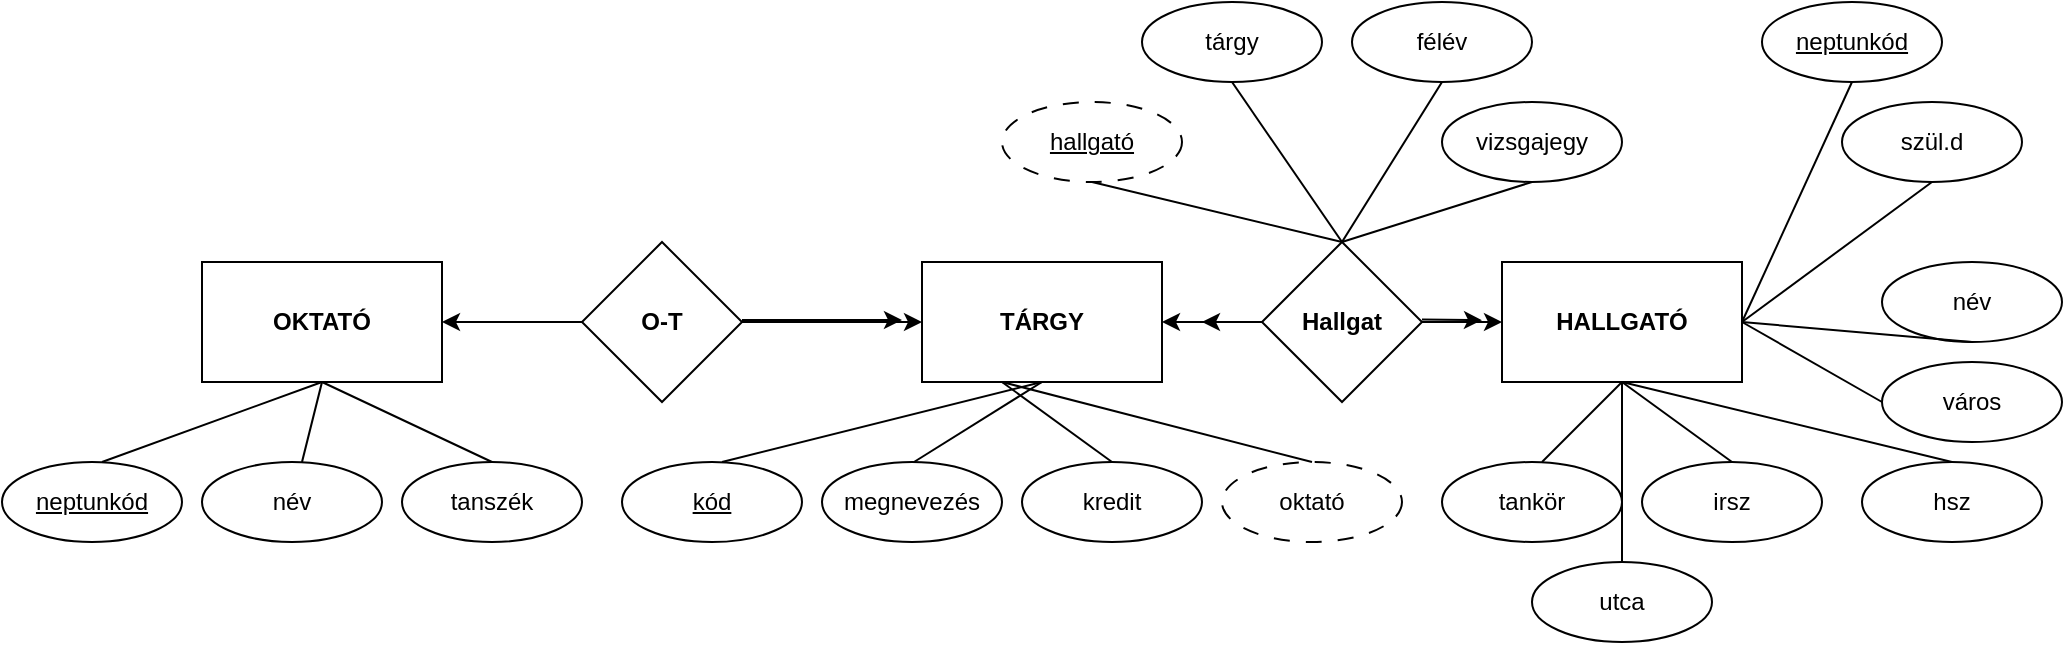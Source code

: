 <mxfile version="26.1.0">
  <diagram name="1 oldal" id="oMGVUJyiJwaWxYiyplLb">
    <mxGraphModel dx="1861" dy="446" grid="1" gridSize="10" guides="1" tooltips="1" connect="1" arrows="1" fold="1" page="1" pageScale="1" pageWidth="827" pageHeight="1169" math="0" shadow="0">
      <root>
        <mxCell id="0" />
        <mxCell id="1" parent="0" />
        <mxCell id="iWLkqDdQegFxzLYMM2PU-1" value="&lt;b&gt;OKTATÓ&lt;/b&gt;" style="rounded=0;whiteSpace=wrap;html=1;" parent="1" vertex="1">
          <mxGeometry x="70" y="180" width="120" height="60" as="geometry" />
        </mxCell>
        <mxCell id="iWLkqDdQegFxzLYMM2PU-3" value="&lt;b&gt;HALLGATÓ&lt;/b&gt;" style="rounded=0;whiteSpace=wrap;html=1;" parent="1" vertex="1">
          <mxGeometry x="720" y="180" width="120" height="60" as="geometry" />
        </mxCell>
        <mxCell id="iWLkqDdQegFxzLYMM2PU-4" value="&lt;b&gt;TÁRGY&lt;/b&gt;" style="rounded=0;whiteSpace=wrap;html=1;" parent="1" vertex="1">
          <mxGeometry x="430" y="180" width="120" height="60" as="geometry" />
        </mxCell>
        <mxCell id="iWLkqDdQegFxzLYMM2PU-5" value="&lt;u&gt;neptunkód&lt;/u&gt;" style="ellipse;whiteSpace=wrap;html=1;" parent="1" vertex="1">
          <mxGeometry x="-30" y="280" width="90" height="40" as="geometry" />
        </mxCell>
        <mxCell id="iWLkqDdQegFxzLYMM2PU-6" value="név" style="ellipse;whiteSpace=wrap;html=1;" parent="1" vertex="1">
          <mxGeometry x="70" y="280" width="90" height="40" as="geometry" />
        </mxCell>
        <mxCell id="iWLkqDdQegFxzLYMM2PU-7" value="tanszék" style="ellipse;whiteSpace=wrap;html=1;" parent="1" vertex="1">
          <mxGeometry x="170" y="280" width="90" height="40" as="geometry" />
        </mxCell>
        <mxCell id="iWLkqDdQegFxzLYMM2PU-13" value="&lt;u&gt;kód&lt;/u&gt;" style="ellipse;whiteSpace=wrap;html=1;" parent="1" vertex="1">
          <mxGeometry x="280" y="280" width="90" height="40" as="geometry" />
        </mxCell>
        <mxCell id="iWLkqDdQegFxzLYMM2PU-14" value="megnevezés" style="ellipse;whiteSpace=wrap;html=1;" parent="1" vertex="1">
          <mxGeometry x="380" y="280" width="90" height="40" as="geometry" />
        </mxCell>
        <mxCell id="iWLkqDdQegFxzLYMM2PU-15" value="kredit" style="ellipse;whiteSpace=wrap;html=1;" parent="1" vertex="1">
          <mxGeometry x="480" y="280" width="90" height="40" as="geometry" />
        </mxCell>
        <mxCell id="iWLkqDdQegFxzLYMM2PU-16" value="oktató" style="ellipse;whiteSpace=wrap;html=1;dashed=1;dashPattern=8 8;" parent="1" vertex="1">
          <mxGeometry x="580" y="280" width="90" height="40" as="geometry" />
        </mxCell>
        <mxCell id="iWLkqDdQegFxzLYMM2PU-17" value="" style="endArrow=none;html=1;rounded=0;entryX=0.5;entryY=1;entryDx=0;entryDy=0;" parent="1" target="iWLkqDdQegFxzLYMM2PU-4" edge="1">
          <mxGeometry width="50" height="50" relative="1" as="geometry">
            <mxPoint x="330" y="280" as="sourcePoint" />
            <mxPoint x="380" y="230" as="targetPoint" />
          </mxGeometry>
        </mxCell>
        <mxCell id="7Zk75_uXPzXArcEgxiuG-1" value="&lt;u&gt;hallgató&lt;/u&gt;" style="ellipse;whiteSpace=wrap;html=1;dashed=1;dashPattern=8 8;" parent="1" vertex="1">
          <mxGeometry x="470" y="100" width="90" height="40" as="geometry" />
        </mxCell>
        <mxCell id="7Zk75_uXPzXArcEgxiuG-2" value="tárgy" style="ellipse;whiteSpace=wrap;html=1;" parent="1" vertex="1">
          <mxGeometry x="540" y="50" width="90" height="40" as="geometry" />
        </mxCell>
        <mxCell id="7Zk75_uXPzXArcEgxiuG-3" value="félév" style="ellipse;whiteSpace=wrap;html=1;" parent="1" vertex="1">
          <mxGeometry x="645" y="50" width="90" height="40" as="geometry" />
        </mxCell>
        <mxCell id="7Zk75_uXPzXArcEgxiuG-4" value="vizsgajegy" style="ellipse;whiteSpace=wrap;html=1;" parent="1" vertex="1">
          <mxGeometry x="690" y="100" width="90" height="40" as="geometry" />
        </mxCell>
        <mxCell id="7Zk75_uXPzXArcEgxiuG-8" value="&lt;u&gt;neptunkód&lt;/u&gt;" style="ellipse;whiteSpace=wrap;html=1;" parent="1" vertex="1">
          <mxGeometry x="850" y="50" width="90" height="40" as="geometry" />
        </mxCell>
        <mxCell id="7Zk75_uXPzXArcEgxiuG-9" value="név" style="ellipse;whiteSpace=wrap;html=1;" parent="1" vertex="1">
          <mxGeometry x="910" y="180" width="90" height="40" as="geometry" />
        </mxCell>
        <mxCell id="7Zk75_uXPzXArcEgxiuG-10" value="szül.d" style="ellipse;whiteSpace=wrap;html=1;" parent="1" vertex="1">
          <mxGeometry x="890" y="100" width="90" height="40" as="geometry" />
        </mxCell>
        <mxCell id="7Zk75_uXPzXArcEgxiuG-11" value="tankör" style="ellipse;whiteSpace=wrap;html=1;" parent="1" vertex="1">
          <mxGeometry x="690" y="280" width="90" height="40" as="geometry" />
        </mxCell>
        <mxCell id="7Zk75_uXPzXArcEgxiuG-12" value="irsz" style="ellipse;whiteSpace=wrap;html=1;" parent="1" vertex="1">
          <mxGeometry x="790" y="280" width="90" height="40" as="geometry" />
        </mxCell>
        <mxCell id="7Zk75_uXPzXArcEgxiuG-13" value="város" style="ellipse;whiteSpace=wrap;html=1;" parent="1" vertex="1">
          <mxGeometry x="910" y="230" width="90" height="40" as="geometry" />
        </mxCell>
        <mxCell id="7Zk75_uXPzXArcEgxiuG-15" value="utca" style="ellipse;whiteSpace=wrap;html=1;" parent="1" vertex="1">
          <mxGeometry x="735" y="330" width="90" height="40" as="geometry" />
        </mxCell>
        <mxCell id="7Zk75_uXPzXArcEgxiuG-16" value="hsz" style="ellipse;whiteSpace=wrap;html=1;" parent="1" vertex="1">
          <mxGeometry x="900" y="280" width="90" height="40" as="geometry" />
        </mxCell>
        <mxCell id="7Zk75_uXPzXArcEgxiuG-17" value="" style="endArrow=none;html=1;rounded=0;entryX=0.5;entryY=1;entryDx=0;entryDy=0;" parent="1" target="iWLkqDdQegFxzLYMM2PU-1" edge="1">
          <mxGeometry width="50" height="50" relative="1" as="geometry">
            <mxPoint x="20" y="280" as="sourcePoint" />
            <mxPoint x="70" y="230" as="targetPoint" />
          </mxGeometry>
        </mxCell>
        <mxCell id="7Zk75_uXPzXArcEgxiuG-18" value="" style="endArrow=none;html=1;rounded=0;entryX=0.5;entryY=1;entryDx=0;entryDy=0;" parent="1" target="iWLkqDdQegFxzLYMM2PU-1" edge="1">
          <mxGeometry width="50" height="50" relative="1" as="geometry">
            <mxPoint x="120" y="280" as="sourcePoint" />
            <mxPoint x="230" y="240" as="targetPoint" />
          </mxGeometry>
        </mxCell>
        <mxCell id="7Zk75_uXPzXArcEgxiuG-19" value="" style="endArrow=none;html=1;rounded=0;entryX=0.5;entryY=0;entryDx=0;entryDy=0;" parent="1" target="iWLkqDdQegFxzLYMM2PU-7" edge="1">
          <mxGeometry width="50" height="50" relative="1" as="geometry">
            <mxPoint x="130" y="240" as="sourcePoint" />
            <mxPoint x="240" y="200" as="targetPoint" />
          </mxGeometry>
        </mxCell>
        <mxCell id="7Zk75_uXPzXArcEgxiuG-20" value="" style="endArrow=none;html=1;rounded=0;entryX=0.5;entryY=0;entryDx=0;entryDy=0;" parent="1" target="iWLkqDdQegFxzLYMM2PU-15" edge="1">
          <mxGeometry width="50" height="50" relative="1" as="geometry">
            <mxPoint x="470" y="240" as="sourcePoint" />
            <mxPoint x="740" y="190" as="targetPoint" />
          </mxGeometry>
        </mxCell>
        <mxCell id="7Zk75_uXPzXArcEgxiuG-21" value="" style="endArrow=none;html=1;rounded=0;entryX=0.5;entryY=1;entryDx=0;entryDy=0;" parent="1" target="iWLkqDdQegFxzLYMM2PU-4" edge="1">
          <mxGeometry width="50" height="50" relative="1" as="geometry">
            <mxPoint x="426" y="280" as="sourcePoint" />
            <mxPoint x="570" y="240" as="targetPoint" />
          </mxGeometry>
        </mxCell>
        <mxCell id="7Zk75_uXPzXArcEgxiuG-22" value="" style="endArrow=none;html=1;rounded=0;entryX=0.5;entryY=0;entryDx=0;entryDy=0;" parent="1" target="iWLkqDdQegFxzLYMM2PU-16" edge="1">
          <mxGeometry width="50" height="50" relative="1" as="geometry">
            <mxPoint x="470" y="240" as="sourcePoint" />
            <mxPoint x="518" y="200" as="targetPoint" />
          </mxGeometry>
        </mxCell>
        <mxCell id="pnnGFSq4F903TkOIdsdi-1" value="" style="endArrow=classic;html=1;rounded=0;exitX=0;exitY=0.5;exitDx=0;exitDy=0;entryX=1;entryY=0.5;entryDx=0;entryDy=0;" parent="1" source="pnnGFSq4F903TkOIdsdi-3" target="iWLkqDdQegFxzLYMM2PU-1" edge="1">
          <mxGeometry width="50" height="50" relative="1" as="geometry">
            <mxPoint x="266.15" y="203.08" as="sourcePoint" />
            <mxPoint x="220" y="250" as="targetPoint" />
          </mxGeometry>
        </mxCell>
        <mxCell id="pnnGFSq4F903TkOIdsdi-3" value="&lt;b&gt;O-T&lt;/b&gt;" style="rhombus;whiteSpace=wrap;html=1;" parent="1" vertex="1">
          <mxGeometry x="260" y="170" width="80" height="80" as="geometry" />
        </mxCell>
        <mxCell id="pnnGFSq4F903TkOIdsdi-5" value="" style="endArrow=classic;html=1;rounded=0;exitX=1;exitY=0.5;exitDx=0;exitDy=0;" parent="1" edge="1">
          <mxGeometry width="50" height="50" relative="1" as="geometry">
            <mxPoint x="340" y="210" as="sourcePoint" />
            <mxPoint x="430" y="210" as="targetPoint" />
          </mxGeometry>
        </mxCell>
        <mxCell id="pnnGFSq4F903TkOIdsdi-7" value="" style="endArrow=classic;html=1;rounded=0;exitX=1;exitY=0.5;exitDx=0;exitDy=0;" parent="1" edge="1">
          <mxGeometry width="50" height="50" relative="1" as="geometry">
            <mxPoint x="340" y="209" as="sourcePoint" />
            <mxPoint x="420" y="209" as="targetPoint" />
          </mxGeometry>
        </mxCell>
        <mxCell id="pnnGFSq4F903TkOIdsdi-8" value="" style="endArrow=none;html=1;rounded=0;entryX=0.5;entryY=1;entryDx=0;entryDy=0;" parent="1" target="iWLkqDdQegFxzLYMM2PU-3" edge="1">
          <mxGeometry width="50" height="50" relative="1" as="geometry">
            <mxPoint x="740" y="280" as="sourcePoint" />
            <mxPoint x="790" y="230" as="targetPoint" />
          </mxGeometry>
        </mxCell>
        <mxCell id="pnnGFSq4F903TkOIdsdi-9" value="" style="endArrow=none;html=1;rounded=0;entryX=0.5;entryY=0;entryDx=0;entryDy=0;" parent="1" target="7Zk75_uXPzXArcEgxiuG-12" edge="1">
          <mxGeometry width="50" height="50" relative="1" as="geometry">
            <mxPoint x="780" y="240" as="sourcePoint" />
            <mxPoint x="820" y="200" as="targetPoint" />
          </mxGeometry>
        </mxCell>
        <mxCell id="pnnGFSq4F903TkOIdsdi-10" value="" style="endArrow=none;html=1;rounded=0;entryX=0.5;entryY=0;entryDx=0;entryDy=0;" parent="1" target="7Zk75_uXPzXArcEgxiuG-16" edge="1">
          <mxGeometry width="50" height="50" relative="1" as="geometry">
            <mxPoint x="780" y="240" as="sourcePoint" />
            <mxPoint x="820" y="200" as="targetPoint" />
          </mxGeometry>
        </mxCell>
        <mxCell id="pnnGFSq4F903TkOIdsdi-11" value="" style="endArrow=none;html=1;rounded=0;entryX=0;entryY=0.5;entryDx=0;entryDy=0;exitX=1;exitY=0.5;exitDx=0;exitDy=0;" parent="1" source="iWLkqDdQegFxzLYMM2PU-3" target="7Zk75_uXPzXArcEgxiuG-13" edge="1">
          <mxGeometry width="50" height="50" relative="1" as="geometry">
            <mxPoint x="770" y="310" as="sourcePoint" />
            <mxPoint x="810" y="270" as="targetPoint" />
          </mxGeometry>
        </mxCell>
        <mxCell id="pnnGFSq4F903TkOIdsdi-12" value="" style="endArrow=none;html=1;rounded=0;exitX=0.5;exitY=1;exitDx=0;exitDy=0;" parent="1" source="7Zk75_uXPzXArcEgxiuG-10" edge="1">
          <mxGeometry width="50" height="50" relative="1" as="geometry">
            <mxPoint x="850" y="190" as="sourcePoint" />
            <mxPoint x="840" y="210" as="targetPoint" />
          </mxGeometry>
        </mxCell>
        <mxCell id="pnnGFSq4F903TkOIdsdi-13" value="" style="endArrow=none;html=1;rounded=0;exitX=0.5;exitY=1;exitDx=0;exitDy=0;" parent="1" source="7Zk75_uXPzXArcEgxiuG-9" edge="1">
          <mxGeometry width="50" height="50" relative="1" as="geometry">
            <mxPoint x="880" y="110" as="sourcePoint" />
            <mxPoint x="840" y="210" as="targetPoint" />
          </mxGeometry>
        </mxCell>
        <mxCell id="pnnGFSq4F903TkOIdsdi-14" value="" style="endArrow=none;html=1;rounded=0;entryX=0.5;entryY=1;entryDx=0;entryDy=0;exitX=1;exitY=0.5;exitDx=0;exitDy=0;" parent="1" target="7Zk75_uXPzXArcEgxiuG-8" edge="1" source="iWLkqDdQegFxzLYMM2PU-3">
          <mxGeometry width="50" height="50" relative="1" as="geometry">
            <mxPoint x="780" y="240" as="sourcePoint" />
            <mxPoint x="695" y="245" as="targetPoint" />
          </mxGeometry>
        </mxCell>
        <mxCell id="pnnGFSq4F903TkOIdsdi-15" value="" style="endArrow=none;html=1;rounded=0;" parent="1" edge="1">
          <mxGeometry width="50" height="50" relative="1" as="geometry">
            <mxPoint x="780" y="240" as="sourcePoint" />
            <mxPoint x="780" y="330" as="targetPoint" />
          </mxGeometry>
        </mxCell>
        <mxCell id="pnnGFSq4F903TkOIdsdi-16" value="&lt;b&gt;Hallgat&lt;/b&gt;" style="rhombus;whiteSpace=wrap;html=1;" parent="1" vertex="1">
          <mxGeometry x="600" y="170" width="80" height="80" as="geometry" />
        </mxCell>
        <mxCell id="pnnGFSq4F903TkOIdsdi-17" value="" style="endArrow=classic;html=1;rounded=0;entryX=1;entryY=0.5;entryDx=0;entryDy=0;" parent="1" target="iWLkqDdQegFxzLYMM2PU-4" edge="1">
          <mxGeometry width="50" height="50" relative="1" as="geometry">
            <mxPoint x="600" y="210" as="sourcePoint" />
            <mxPoint x="620" y="300" as="targetPoint" />
          </mxGeometry>
        </mxCell>
        <mxCell id="pnnGFSq4F903TkOIdsdi-18" value="" style="endArrow=classic;html=1;rounded=0;" parent="1" edge="1">
          <mxGeometry width="50" height="50" relative="1" as="geometry">
            <mxPoint x="600" y="210" as="sourcePoint" />
            <mxPoint x="570" y="210" as="targetPoint" />
          </mxGeometry>
        </mxCell>
        <mxCell id="pnnGFSq4F903TkOIdsdi-19" value="" style="endArrow=classic;html=1;rounded=0;entryX=0;entryY=0.5;entryDx=0;entryDy=0;exitX=1;exitY=0.5;exitDx=0;exitDy=0;" parent="1" source="pnnGFSq4F903TkOIdsdi-16" target="iWLkqDdQegFxzLYMM2PU-3" edge="1">
          <mxGeometry width="50" height="50" relative="1" as="geometry">
            <mxPoint x="610" y="220" as="sourcePoint" />
            <mxPoint x="560" y="220" as="targetPoint" />
          </mxGeometry>
        </mxCell>
        <mxCell id="pnnGFSq4F903TkOIdsdi-20" value="" style="endArrow=classic;html=1;rounded=0;" parent="1" edge="1">
          <mxGeometry width="50" height="50" relative="1" as="geometry">
            <mxPoint x="679.997" y="208.747" as="sourcePoint" />
            <mxPoint x="710" y="209.08" as="targetPoint" />
          </mxGeometry>
        </mxCell>
        <mxCell id="7NZo5ouqqwWn_0V-z6V3-3" value="" style="endArrow=none;html=1;rounded=0;entryX=0.5;entryY=1;entryDx=0;entryDy=0;" edge="1" parent="1" target="7Zk75_uXPzXArcEgxiuG-4">
          <mxGeometry width="50" height="50" relative="1" as="geometry">
            <mxPoint x="640" y="170" as="sourcePoint" />
            <mxPoint x="690" y="120" as="targetPoint" />
          </mxGeometry>
        </mxCell>
        <mxCell id="7NZo5ouqqwWn_0V-z6V3-6" value="" style="endArrow=none;html=1;rounded=0;entryX=0.5;entryY=0;entryDx=0;entryDy=0;exitX=0.5;exitY=1;exitDx=0;exitDy=0;" edge="1" parent="1" source="7Zk75_uXPzXArcEgxiuG-2" target="pnnGFSq4F903TkOIdsdi-16">
          <mxGeometry width="50" height="50" relative="1" as="geometry">
            <mxPoint x="540" y="130" as="sourcePoint" />
            <mxPoint x="635" y="100" as="targetPoint" />
          </mxGeometry>
        </mxCell>
        <mxCell id="7NZo5ouqqwWn_0V-z6V3-7" value="" style="endArrow=none;html=1;rounded=0;entryX=0.5;entryY=0;entryDx=0;entryDy=0;exitX=0.5;exitY=1;exitDx=0;exitDy=0;" edge="1" parent="1" source="7Zk75_uXPzXArcEgxiuG-1" target="pnnGFSq4F903TkOIdsdi-16">
          <mxGeometry width="50" height="50" relative="1" as="geometry">
            <mxPoint x="580" y="100" as="sourcePoint" />
            <mxPoint x="635" y="180" as="targetPoint" />
          </mxGeometry>
        </mxCell>
        <mxCell id="7NZo5ouqqwWn_0V-z6V3-8" value="" style="endArrow=none;html=1;rounded=0;entryX=0.5;entryY=1;entryDx=0;entryDy=0;" edge="1" parent="1" target="7Zk75_uXPzXArcEgxiuG-3">
          <mxGeometry width="50" height="50" relative="1" as="geometry">
            <mxPoint x="640" y="170" as="sourcePoint" />
            <mxPoint x="690" y="250" as="targetPoint" />
          </mxGeometry>
        </mxCell>
      </root>
    </mxGraphModel>
  </diagram>
</mxfile>
